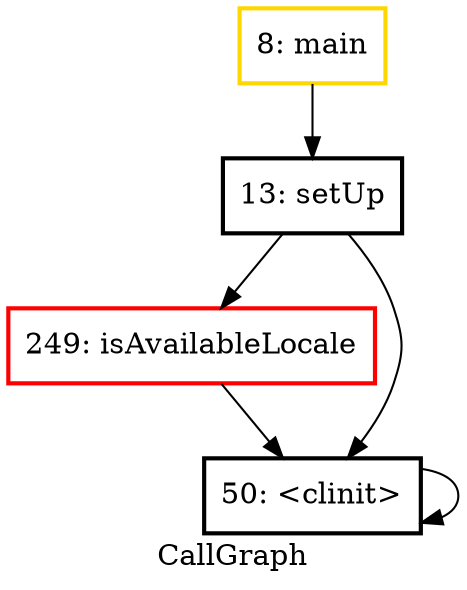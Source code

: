digraph "CallGraph" {
    label="CallGraph";
node [shape=box];
"8: main" [color=gold] [style=bold]
"249: isAvailableLocale" [color=red] [style=bold]
"13: setUp" [style=bold]
"50: <clinit>" [style=bold]
"8: main"->"13: setUp";

"13: setUp"->"50: <clinit>";

"13: setUp"->"249: isAvailableLocale";

"50: <clinit>"->"50: <clinit>";

"249: isAvailableLocale"->"50: <clinit>";

}